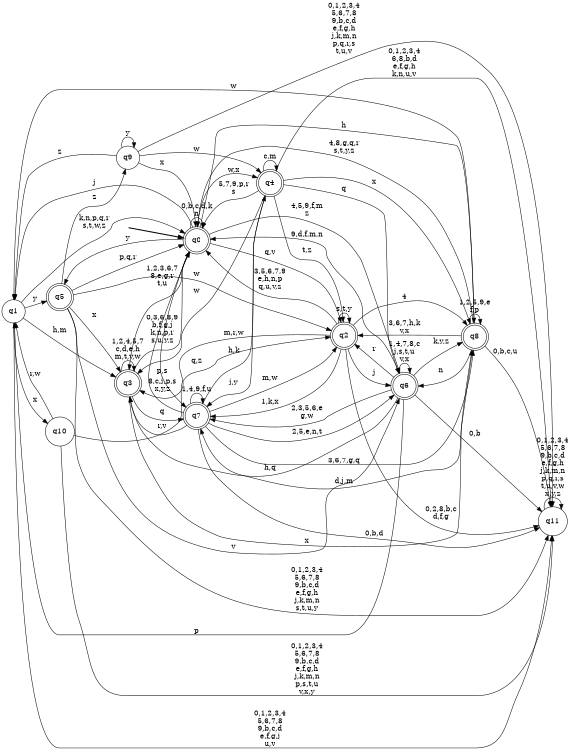 digraph BlueStar {
__start0 [style = invis, shape = none, label = "", width = 0, height = 0];

rankdir=LR;
size="8,5";

s0 [style="rounded,filled", color="black", fillcolor="white" shape="doublecircle", label="q0"];
s1 [style="filled", color="black", fillcolor="white" shape="circle", label="q1"];
s2 [style="rounded,filled", color="black", fillcolor="white" shape="doublecircle", label="q2"];
s3 [style="rounded,filled", color="black", fillcolor="white" shape="doublecircle", label="q3"];
s4 [style="rounded,filled", color="black", fillcolor="white" shape="doublecircle", label="q4"];
s5 [style="rounded,filled", color="black", fillcolor="white" shape="doublecircle", label="q5"];
s6 [style="rounded,filled", color="black", fillcolor="white" shape="doublecircle", label="q6"];
s7 [style="rounded,filled", color="black", fillcolor="white" shape="doublecircle", label="q7"];
s8 [style="rounded,filled", color="black", fillcolor="white" shape="doublecircle", label="q8"];
s9 [style="filled", color="black", fillcolor="white" shape="circle", label="q9"];
s10 [style="filled", color="black", fillcolor="white" shape="circle", label="q10"];
s11 [style="filled", color="black", fillcolor="white" shape="circle", label="q11"];
subgraph cluster_main { 
	graph [pad=".75", ranksep="0.15", nodesep="0.15"];
	 style=invis; 
	__start0 -> s0 [penwidth=2];
}
s0 -> s0 [label="0,b,c,d,k\nn"];
s0 -> s1 [label="j"];
s0 -> s2 [label="q,v"];
s0 -> s3 [label="1,2,3,6,7\n8,e,g,r\nt,u"];
s0 -> s4 [label="w,x"];
s0 -> s5 [label="y"];
s0 -> s6 [label="4,5,9,f,m\nz"];
s0 -> s7 [label="p,s"];
s0 -> s8 [label="h"];
s1 -> s0 [label="k,n,p,q,r\ns,t,w,z"];
s1 -> s3 [label="h,m"];
s1 -> s5 [label="y"];
s1 -> s10 [label="x"];
s1 -> s11 [label="0,1,2,3,4\n5,6,7,8\n9,b,c,d\ne,f,g,j\nu,v"];
s2 -> s0 [label="3,5,6,7,9\ne,h,n,p\nq,u,v,z"];
s2 -> s2 [label="s,t,y"];
s2 -> s3 [label="m,r,w"];
s2 -> s6 [label="j"];
s2 -> s7 [label="1,k,x"];
s2 -> s8 [label="4"];
s2 -> s11 [label="0,2,8,b,c\nd,f,g"];
s3 -> s0 [label="0,3,6,8,9\nb,f,g,j\nk,n,p,r\ns,u,y,z"];
s3 -> s3 [label="1,2,4,5,7\nc,d,e,h\nm,t,v,w"];
s3 -> s7 [label="q"];
s3 -> s8 [label="x"];
s4 -> s0 [label="5,7,9,p,r\ns"];
s4 -> s2 [label="t,z"];
s4 -> s3 [label="w"];
s4 -> s4 [label="c,m"];
s4 -> s6 [label="q"];
s4 -> s7 [label="j,y"];
s4 -> s8 [label="x"];
s4 -> s11 [label="0,1,2,3,4\n6,8,b,d\ne,f,g,h\nk,n,u,v"];
s5 -> s0 [label="p,q,r"];
s5 -> s2 [label="w"];
s5 -> s3 [label="x"];
s5 -> s6 [label="v"];
s5 -> s9 [label="z"];
s5 -> s11 [label="0,1,2,3,4\n5,6,7,8\n9,b,c,d\ne,f,g,h\nj,k,m,n\ns,t,u,y"];
s6 -> s0 [label="9,d,f,m,n"];
s6 -> s1 [label="p"];
s6 -> s2 [label="r"];
s6 -> s3 [label="h,q"];
s6 -> s6 [label="1,4,7,8,c\nj,s,t,u\nv,x"];
s6 -> s7 [label="2,3,5,6,e\ng,w"];
s6 -> s8 [label="k,y,z"];
s6 -> s11 [label="0,b"];
s7 -> s0 [label="8,c,j,p,s\nx,y,z"];
s7 -> s2 [label="m,w"];
s7 -> s3 [label="r,v"];
s7 -> s4 [label="h,k"];
s7 -> s6 [label="2,5,e,n,t"];
s7 -> s7 [label="1,4,9,f,u"];
s7 -> s8 [label="3,6,7,g,q"];
s7 -> s11 [label="0,b,d"];
s8 -> s0 [label="4,8,g,q,r\ns,t,y,z"];
s8 -> s1 [label="w"];
s8 -> s2 [label="3,6,7,h,k\nv,x"];
s8 -> s6 [label="n"];
s8 -> s7 [label="d,j,m"];
s8 -> s8 [label="1,2,5,9,e\nf,p"];
s8 -> s11 [label="0,b,c,u"];
s9 -> s0 [label="x"];
s9 -> s1 [label="z"];
s9 -> s4 [label="w"];
s9 -> s9 [label="y"];
s9 -> s11 [label="0,1,2,3,4\n5,6,7,8\n9,b,c,d\ne,f,g,h\nj,k,m,n\np,q,r,s\nt,u,v"];
s10 -> s1 [label="r,w"];
s10 -> s2 [label="q,z"];
s10 -> s11 [label="0,1,2,3,4\n5,6,7,8\n9,b,c,d\ne,f,g,h\nj,k,m,n\np,s,t,u\nv,x,y"];
s11 -> s11 [label="0,1,2,3,4\n5,6,7,8\n9,b,c,d\ne,f,g,h\nj,k,m,n\np,q,r,s\nt,u,v,w\nx,y,z"];

}